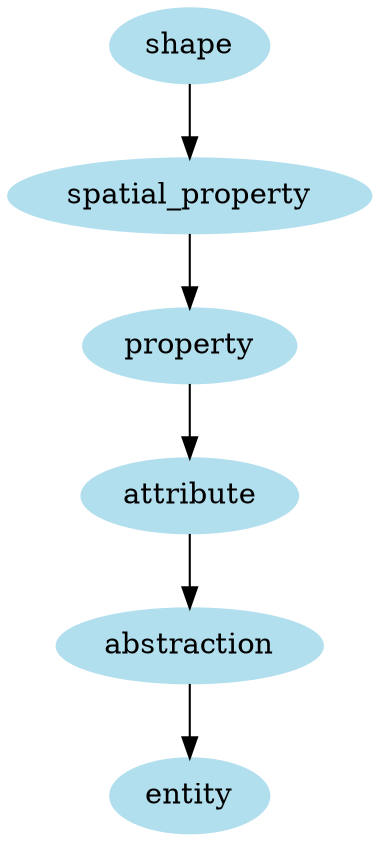 digraph unix {
	node [color=lightblue2 style=filled]
	size="6,6"
	shape -> spatial_property
	spatial_property -> property
	property -> attribute
	attribute -> abstraction
	abstraction -> entity
}
